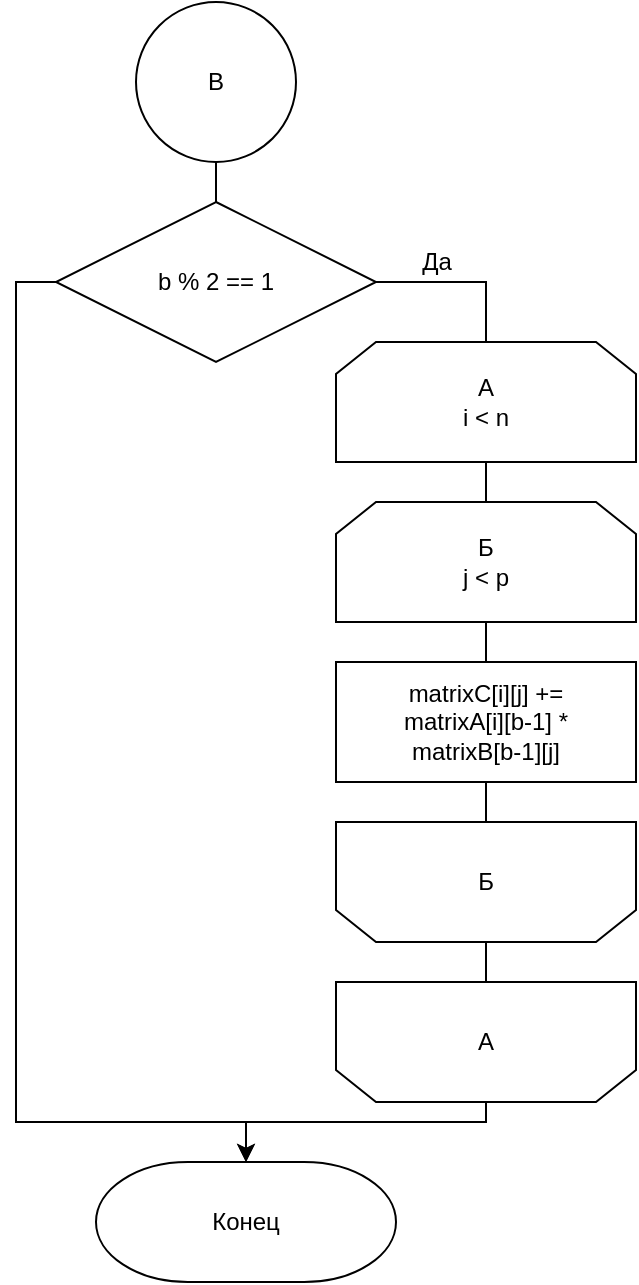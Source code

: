 <mxfile version="22.1.9" type="device" pages="2">
  <diagram name="Страница — 1" id="lgNDZ0wdkI5kgA9vRSe-">
    <mxGraphModel dx="1728" dy="989" grid="1" gridSize="10" guides="1" tooltips="1" connect="1" arrows="1" fold="1" page="1" pageScale="1" pageWidth="827" pageHeight="1169" math="0" shadow="0">
      <root>
        <mxCell id="0" />
        <mxCell id="1" parent="0" />
        <mxCell id="DS_zXNN5Yr89JNbxDPh_-1" style="edgeStyle=orthogonalEdgeStyle;rounded=0;orthogonalLoop=1;jettySize=auto;html=1;exitX=0.5;exitY=1;exitDx=0;exitDy=0;entryX=0.5;entryY=0;entryDx=0;entryDy=0;strokeWidth=1;endArrow=none;endFill=0;" edge="1" parent="1" source="DS_zXNN5Yr89JNbxDPh_-2" target="DS_zXNN5Yr89JNbxDPh_-4">
          <mxGeometry relative="1" as="geometry" />
        </mxCell>
        <mxCell id="DS_zXNN5Yr89JNbxDPh_-2" value="В" style="ellipse;whiteSpace=wrap;html=1;aspect=fixed;strokeWidth=1;" vertex="1" parent="1">
          <mxGeometry x="100" y="40" width="80" height="80" as="geometry" />
        </mxCell>
        <mxCell id="DS_zXNN5Yr89JNbxDPh_-3" style="edgeStyle=orthogonalEdgeStyle;rounded=0;orthogonalLoop=1;jettySize=auto;html=1;exitX=1;exitY=0.5;exitDx=0;exitDy=0;entryX=0.5;entryY=0;entryDx=0;entryDy=0;strokeWidth=1;endArrow=none;endFill=0;" edge="1" parent="1" source="DS_zXNN5Yr89JNbxDPh_-4" target="DS_zXNN5Yr89JNbxDPh_-6">
          <mxGeometry relative="1" as="geometry" />
        </mxCell>
        <mxCell id="DS_zXNN5Yr89JNbxDPh_-4" value="b % 2 == 1" style="rhombus;whiteSpace=wrap;html=1;strokeWidth=1;" vertex="1" parent="1">
          <mxGeometry x="60" y="140" width="160" height="80" as="geometry" />
        </mxCell>
        <mxCell id="DS_zXNN5Yr89JNbxDPh_-5" style="edgeStyle=orthogonalEdgeStyle;rounded=0;orthogonalLoop=1;jettySize=auto;html=1;exitX=0.5;exitY=1;exitDx=0;exitDy=0;entryX=0.5;entryY=0;entryDx=0;entryDy=0;strokeWidth=1;endArrow=none;endFill=0;" edge="1" parent="1" target="DS_zXNN5Yr89JNbxDPh_-8">
          <mxGeometry relative="1" as="geometry">
            <mxPoint x="275" y="270" as="sourcePoint" />
          </mxGeometry>
        </mxCell>
        <mxCell id="DS_zXNN5Yr89JNbxDPh_-6" value="А&lt;br&gt;i &amp;lt; n" style="shape=loopLimit;whiteSpace=wrap;html=1;strokeWidth=1;" vertex="1" parent="1">
          <mxGeometry x="200" y="210" width="150" height="60" as="geometry" />
        </mxCell>
        <mxCell id="DS_zXNN5Yr89JNbxDPh_-7" style="edgeStyle=orthogonalEdgeStyle;rounded=0;orthogonalLoop=1;jettySize=auto;html=1;exitX=0.5;exitY=1;exitDx=0;exitDy=0;entryX=0.5;entryY=0;entryDx=0;entryDy=0;strokeWidth=1;endArrow=none;endFill=0;" edge="1" parent="1" target="DS_zXNN5Yr89JNbxDPh_-10">
          <mxGeometry relative="1" as="geometry">
            <mxPoint x="275" y="350" as="sourcePoint" />
          </mxGeometry>
        </mxCell>
        <mxCell id="DS_zXNN5Yr89JNbxDPh_-8" value="Б&lt;br&gt;j &amp;lt; p" style="shape=loopLimit;whiteSpace=wrap;html=1;strokeWidth=1;" vertex="1" parent="1">
          <mxGeometry x="200" y="290" width="150" height="60" as="geometry" />
        </mxCell>
        <mxCell id="DS_zXNN5Yr89JNbxDPh_-9" style="edgeStyle=orthogonalEdgeStyle;rounded=0;orthogonalLoop=1;jettySize=auto;html=1;exitX=0.5;exitY=1;exitDx=0;exitDy=0;entryX=0.5;entryY=1;entryDx=0;entryDy=0;strokeWidth=1;endArrow=none;endFill=0;" edge="1" parent="1" source="DS_zXNN5Yr89JNbxDPh_-10" target="DS_zXNN5Yr89JNbxDPh_-12">
          <mxGeometry relative="1" as="geometry" />
        </mxCell>
        <mxCell id="DS_zXNN5Yr89JNbxDPh_-10" value="matrixC[i][j] += &lt;br&gt;matrixA[i][b-1] * &lt;br&gt;matrixB[b-1][j]" style="rounded=0;whiteSpace=wrap;html=1;strokeWidth=1;" vertex="1" parent="1">
          <mxGeometry x="200" y="370" width="150" height="60" as="geometry" />
        </mxCell>
        <mxCell id="DS_zXNN5Yr89JNbxDPh_-11" style="edgeStyle=orthogonalEdgeStyle;rounded=0;orthogonalLoop=1;jettySize=auto;html=1;exitX=0.5;exitY=0;exitDx=0;exitDy=0;entryX=0.5;entryY=1;entryDx=0;entryDy=0;strokeWidth=1;endArrow=none;endFill=0;" edge="1" parent="1" target="DS_zXNN5Yr89JNbxDPh_-13">
          <mxGeometry relative="1" as="geometry">
            <mxPoint x="275" y="510" as="sourcePoint" />
          </mxGeometry>
        </mxCell>
        <mxCell id="DS_zXNN5Yr89JNbxDPh_-12" value="Б" style="shape=loopLimit;whiteSpace=wrap;html=1;direction=west;strokeWidth=1;" vertex="1" parent="1">
          <mxGeometry x="200" y="450" width="150" height="60" as="geometry" />
        </mxCell>
        <mxCell id="DS_zXNN5Yr89JNbxDPh_-13" value="А" style="shape=loopLimit;whiteSpace=wrap;html=1;direction=west;strokeWidth=1;" vertex="1" parent="1">
          <mxGeometry x="200" y="530" width="150" height="60" as="geometry" />
        </mxCell>
        <mxCell id="DS_zXNN5Yr89JNbxDPh_-14" value="Конец" style="strokeWidth=1;html=1;shape=mxgraph.flowchart.terminator;whiteSpace=wrap;" vertex="1" parent="1">
          <mxGeometry x="80" y="620" width="150" height="60" as="geometry" />
        </mxCell>
        <mxCell id="DS_zXNN5Yr89JNbxDPh_-15" style="edgeStyle=orthogonalEdgeStyle;rounded=0;orthogonalLoop=1;jettySize=auto;html=1;exitX=0;exitY=0.5;exitDx=0;exitDy=0;entryX=0.5;entryY=0;entryDx=0;entryDy=0;entryPerimeter=0;strokeWidth=1;" edge="1" parent="1" source="DS_zXNN5Yr89JNbxDPh_-4" target="DS_zXNN5Yr89JNbxDPh_-14">
          <mxGeometry relative="1" as="geometry">
            <Array as="points">
              <mxPoint x="40" y="180" />
              <mxPoint x="40" y="600" />
              <mxPoint x="155" y="600" />
            </Array>
          </mxGeometry>
        </mxCell>
        <mxCell id="DS_zXNN5Yr89JNbxDPh_-16" style="edgeStyle=orthogonalEdgeStyle;rounded=0;orthogonalLoop=1;jettySize=auto;html=1;exitX=0.5;exitY=0;exitDx=0;exitDy=0;entryX=0.5;entryY=0;entryDx=0;entryDy=0;entryPerimeter=0;strokeWidth=1;" edge="1" parent="1" source="DS_zXNN5Yr89JNbxDPh_-13" target="DS_zXNN5Yr89JNbxDPh_-14">
          <mxGeometry relative="1" as="geometry">
            <Array as="points">
              <mxPoint x="275" y="600" />
              <mxPoint x="155" y="600" />
            </Array>
          </mxGeometry>
        </mxCell>
        <mxCell id="DS_zXNN5Yr89JNbxDPh_-17" value="Да" style="text;html=1;align=center;verticalAlign=middle;resizable=0;points=[];autosize=1;strokeColor=none;fillColor=none;strokeWidth=1;" vertex="1" parent="1">
          <mxGeometry x="230" y="155" width="40" height="30" as="geometry" />
        </mxCell>
      </root>
    </mxGraphModel>
  </diagram>
  <diagram id="K_o5epSonUmFSogi1lFl" name="Страница — 2">
    <mxGraphModel dx="2074" dy="1187" grid="1" gridSize="10" guides="1" tooltips="1" connect="1" arrows="1" fold="1" page="1" pageScale="1" pageWidth="827" pageHeight="1169" math="0" shadow="0">
      <root>
        <mxCell id="0" />
        <mxCell id="1" parent="0" />
        <mxCell id="kUe1p-IsEKe2336PtF7c-1" style="edgeStyle=orthogonalEdgeStyle;rounded=0;orthogonalLoop=1;jettySize=auto;html=1;exitX=0.5;exitY=1;exitDx=0;exitDy=0;exitPerimeter=0;entryX=0.5;entryY=0;entryDx=0;entryDy=0;strokeWidth=1;endArrow=none;endFill=0;" edge="1" parent="1" source="kUe1p-IsEKe2336PtF7c-2" target="kUe1p-IsEKe2336PtF7c-4">
          <mxGeometry relative="1" as="geometry" />
        </mxCell>
        <mxCell id="kUe1p-IsEKe2336PtF7c-2" value="Начало" style="strokeWidth=1;html=1;shape=mxgraph.flowchart.terminator;whiteSpace=wrap;" vertex="1" parent="1">
          <mxGeometry x="90" y="80" width="150" height="60" as="geometry" />
        </mxCell>
        <mxCell id="kUe1p-IsEKe2336PtF7c-3" style="edgeStyle=orthogonalEdgeStyle;rounded=0;orthogonalLoop=1;jettySize=auto;html=1;exitX=0.5;exitY=1;exitDx=0;exitDy=0;entryX=0.5;entryY=0;entryDx=0;entryDy=0;strokeWidth=1;endArrow=none;endFill=0;" edge="1" parent="1" source="kUe1p-IsEKe2336PtF7c-4" target="kUe1p-IsEKe2336PtF7c-6">
          <mxGeometry relative="1" as="geometry" />
        </mxCell>
        <mxCell id="kUe1p-IsEKe2336PtF7c-4" value="Создать матрицу" style="rounded=0;whiteSpace=wrap;html=1;strokeWidth=1;" vertex="1" parent="1">
          <mxGeometry x="90" y="160" width="150" height="60" as="geometry" />
        </mxCell>
        <mxCell id="kUe1p-IsEKe2336PtF7c-5" style="edgeStyle=orthogonalEdgeStyle;rounded=0;orthogonalLoop=1;jettySize=auto;html=1;exitX=0.5;exitY=1;exitDx=0;exitDy=0;endArrow=none;endFill=0;strokeWidth=1;" edge="1" parent="1" source="kUe1p-IsEKe2336PtF7c-6" target="kUe1p-IsEKe2336PtF7c-67">
          <mxGeometry relative="1" as="geometry" />
        </mxCell>
        <mxCell id="kUe1p-IsEKe2336PtF7c-6" value="Создать массивы row и column" style="rounded=0;whiteSpace=wrap;html=1;strokeWidth=1;" vertex="1" parent="1">
          <mxGeometry x="90" y="240" width="150" height="60" as="geometry" />
        </mxCell>
        <mxCell id="kUe1p-IsEKe2336PtF7c-7" style="edgeStyle=orthogonalEdgeStyle;rounded=0;orthogonalLoop=1;jettySize=auto;html=1;exitX=0.5;exitY=1;exitDx=0;exitDy=0;strokeWidth=1;endArrow=none;endFill=0;" edge="1" parent="1" source="kUe1p-IsEKe2336PtF7c-8" target="kUe1p-IsEKe2336PtF7c-73">
          <mxGeometry relative="1" as="geometry" />
        </mxCell>
        <mxCell id="kUe1p-IsEKe2336PtF7c-8" value="А&lt;br&gt;i &amp;lt; n" style="shape=loopLimit;whiteSpace=wrap;html=1;strokeWidth=1;" vertex="1" parent="1">
          <mxGeometry x="90" y="400" width="150" height="60" as="geometry" />
        </mxCell>
        <mxCell id="kUe1p-IsEKe2336PtF7c-9" style="edgeStyle=orthogonalEdgeStyle;rounded=0;orthogonalLoop=1;jettySize=auto;html=1;exitX=0.5;exitY=1;exitDx=0;exitDy=0;entryX=0.5;entryY=0;entryDx=0;entryDy=0;strokeWidth=1;endArrow=none;endFill=0;" edge="1" parent="1" source="kUe1p-IsEKe2336PtF7c-10" target="kUe1p-IsEKe2336PtF7c-12">
          <mxGeometry relative="1" as="geometry" />
        </mxCell>
        <mxCell id="kUe1p-IsEKe2336PtF7c-10" value="Б&lt;br&gt;j &amp;lt; m / 2" style="shape=loopLimit;whiteSpace=wrap;html=1;strokeWidth=1;" vertex="1" parent="1">
          <mxGeometry x="90" y="560" width="150" height="60" as="geometry" />
        </mxCell>
        <mxCell id="kUe1p-IsEKe2336PtF7c-11" style="edgeStyle=orthogonalEdgeStyle;rounded=0;orthogonalLoop=1;jettySize=auto;html=1;exitX=0.5;exitY=1;exitDx=0;exitDy=0;entryX=0.5;entryY=1;entryDx=0;entryDy=0;strokeWidth=1;endArrow=none;endFill=0;" edge="1" parent="1" source="kUe1p-IsEKe2336PtF7c-12" target="kUe1p-IsEKe2336PtF7c-14">
          <mxGeometry relative="1" as="geometry" />
        </mxCell>
        <mxCell id="kUe1p-IsEKe2336PtF7c-12" value="row[i] = row[i] + &lt;br&gt;matrixA[i][2*j] * &lt;br&gt;matrixA[i][2*j+1]" style="rounded=0;whiteSpace=wrap;html=1;strokeWidth=1;" vertex="1" parent="1">
          <mxGeometry x="90" y="640" width="150" height="60" as="geometry" />
        </mxCell>
        <mxCell id="kUe1p-IsEKe2336PtF7c-13" style="edgeStyle=orthogonalEdgeStyle;rounded=0;orthogonalLoop=1;jettySize=auto;html=1;exitX=0.5;exitY=0;exitDx=0;exitDy=0;entryX=0.5;entryY=0;entryDx=0;entryDy=0;endArrow=none;endFill=0;strokeWidth=1;" edge="1" parent="1" target="kUe1p-IsEKe2336PtF7c-75">
          <mxGeometry relative="1" as="geometry">
            <mxPoint x="165" y="790" as="sourcePoint" />
            <Array as="points">
              <mxPoint x="165" y="780" />
              <mxPoint x="165" y="780" />
            </Array>
          </mxGeometry>
        </mxCell>
        <mxCell id="kUe1p-IsEKe2336PtF7c-14" value="Б" style="shape=loopLimit;whiteSpace=wrap;html=1;direction=west;strokeWidth=1;" vertex="1" parent="1">
          <mxGeometry x="90" y="720" width="150" height="60" as="geometry" />
        </mxCell>
        <mxCell id="kUe1p-IsEKe2336PtF7c-15" style="edgeStyle=orthogonalEdgeStyle;rounded=0;orthogonalLoop=1;jettySize=auto;html=1;exitX=0.5;exitY=0;exitDx=0;exitDy=0;entryX=0.5;entryY=0;entryDx=0;entryDy=0;strokeWidth=1;endArrow=none;endFill=0;" edge="1" parent="1" source="kUe1p-IsEKe2336PtF7c-16" target="kUe1p-IsEKe2336PtF7c-17">
          <mxGeometry relative="1" as="geometry" />
        </mxCell>
        <mxCell id="kUe1p-IsEKe2336PtF7c-16" value="А" style="shape=loopLimit;whiteSpace=wrap;html=1;direction=west;strokeWidth=1;" vertex="1" parent="1">
          <mxGeometry x="90" y="880" width="150" height="60" as="geometry" />
        </mxCell>
        <mxCell id="kUe1p-IsEKe2336PtF7c-17" value="A" style="ellipse;whiteSpace=wrap;html=1;aspect=fixed;strokeWidth=1;" vertex="1" parent="1">
          <mxGeometry x="125" y="960" width="80" height="80" as="geometry" />
        </mxCell>
        <mxCell id="kUe1p-IsEKe2336PtF7c-18" style="edgeStyle=orthogonalEdgeStyle;rounded=0;orthogonalLoop=1;jettySize=auto;html=1;exitX=0.5;exitY=1;exitDx=0;exitDy=0;entryX=0.5;entryY=0;entryDx=0;entryDy=0;strokeWidth=1;endArrow=none;endFill=0;" edge="1" parent="1" source="kUe1p-IsEKe2336PtF7c-19" target="kUe1p-IsEKe2336PtF7c-21">
          <mxGeometry relative="1" as="geometry" />
        </mxCell>
        <mxCell id="kUe1p-IsEKe2336PtF7c-19" value="A" style="ellipse;whiteSpace=wrap;html=1;aspect=fixed;strokeWidth=1;" vertex="1" parent="1">
          <mxGeometry x="345" y="90" width="80" height="80" as="geometry" />
        </mxCell>
        <mxCell id="kUe1p-IsEKe2336PtF7c-20" style="edgeStyle=orthogonalEdgeStyle;rounded=0;orthogonalLoop=1;jettySize=auto;html=1;exitX=0.5;exitY=1;exitDx=0;exitDy=0;entryX=0.5;entryY=0;entryDx=0;entryDy=0;endArrow=none;endFill=0;strokeWidth=1;" edge="1" parent="1" source="kUe1p-IsEKe2336PtF7c-21" target="kUe1p-IsEKe2336PtF7c-69">
          <mxGeometry relative="1" as="geometry" />
        </mxCell>
        <mxCell id="kUe1p-IsEKe2336PtF7c-21" value="А&lt;br&gt;i &amp;lt; p" style="shape=loopLimit;whiteSpace=wrap;html=1;strokeWidth=1;" vertex="1" parent="1">
          <mxGeometry x="310" y="190" width="150" height="60" as="geometry" />
        </mxCell>
        <mxCell id="kUe1p-IsEKe2336PtF7c-22" style="edgeStyle=orthogonalEdgeStyle;rounded=0;orthogonalLoop=1;jettySize=auto;html=1;exitX=0.5;exitY=1;exitDx=0;exitDy=0;entryX=0.5;entryY=0;entryDx=0;entryDy=0;strokeWidth=1;endArrow=none;endFill=0;" edge="1" parent="1" source="kUe1p-IsEKe2336PtF7c-23" target="kUe1p-IsEKe2336PtF7c-25">
          <mxGeometry relative="1" as="geometry" />
        </mxCell>
        <mxCell id="kUe1p-IsEKe2336PtF7c-23" value="Б&lt;br&gt;j &amp;lt; num" style="shape=loopLimit;whiteSpace=wrap;html=1;strokeWidth=1;" vertex="1" parent="1">
          <mxGeometry x="310" y="360" width="150" height="60" as="geometry" />
        </mxCell>
        <mxCell id="kUe1p-IsEKe2336PtF7c-24" style="edgeStyle=orthogonalEdgeStyle;rounded=0;orthogonalLoop=1;jettySize=auto;html=1;exitX=0.5;exitY=1;exitDx=0;exitDy=0;entryX=0.5;entryY=1;entryDx=0;entryDy=0;strokeWidth=1;endArrow=none;endFill=0;" edge="1" parent="1" source="kUe1p-IsEKe2336PtF7c-25" target="kUe1p-IsEKe2336PtF7c-27">
          <mxGeometry relative="1" as="geometry" />
        </mxCell>
        <mxCell id="kUe1p-IsEKe2336PtF7c-25" value="buf += matrixA[j&amp;lt;&amp;lt;1][i] *&lt;br&gt;matrixA[j&amp;lt;&amp;lt;1+1][i]" style="rounded=0;whiteSpace=wrap;html=1;strokeWidth=1;" vertex="1" parent="1">
          <mxGeometry x="310" y="440" width="150" height="60" as="geometry" />
        </mxCell>
        <mxCell id="kUe1p-IsEKe2336PtF7c-26" style="edgeStyle=orthogonalEdgeStyle;rounded=0;orthogonalLoop=1;jettySize=auto;html=1;exitX=0.5;exitY=0;exitDx=0;exitDy=0;entryX=0.5;entryY=0;entryDx=0;entryDy=0;strokeWidth=1;endArrow=none;endFill=0;" edge="1" parent="1" source="kUe1p-IsEKe2336PtF7c-27" target="kUe1p-IsEKe2336PtF7c-71">
          <mxGeometry relative="1" as="geometry" />
        </mxCell>
        <mxCell id="kUe1p-IsEKe2336PtF7c-27" value="Б" style="shape=loopLimit;whiteSpace=wrap;html=1;direction=west;strokeWidth=1;" vertex="1" parent="1">
          <mxGeometry x="310" y="520" width="150" height="60" as="geometry" />
        </mxCell>
        <mxCell id="kUe1p-IsEKe2336PtF7c-28" style="edgeStyle=orthogonalEdgeStyle;rounded=0;orthogonalLoop=1;jettySize=auto;html=1;exitX=0.5;exitY=0;exitDx=0;exitDy=0;strokeWidth=1;endArrow=none;endFill=0;" edge="1" parent="1" source="kUe1p-IsEKe2336PtF7c-29" target="kUe1p-IsEKe2336PtF7c-30">
          <mxGeometry relative="1" as="geometry" />
        </mxCell>
        <mxCell id="kUe1p-IsEKe2336PtF7c-29" value="А" style="shape=loopLimit;whiteSpace=wrap;html=1;direction=west;strokeWidth=1;" vertex="1" parent="1">
          <mxGeometry x="310" y="680" width="150" height="60" as="geometry" />
        </mxCell>
        <mxCell id="kUe1p-IsEKe2336PtF7c-30" value="Б" style="ellipse;whiteSpace=wrap;html=1;aspect=fixed;strokeWidth=1;" vertex="1" parent="1">
          <mxGeometry x="345" y="760" width="80" height="80" as="geometry" />
        </mxCell>
        <mxCell id="kUe1p-IsEKe2336PtF7c-31" style="edgeStyle=orthogonalEdgeStyle;rounded=0;orthogonalLoop=1;jettySize=auto;html=1;exitX=0.5;exitY=1;exitDx=0;exitDy=0;entryX=0.5;entryY=0;entryDx=0;entryDy=0;strokeWidth=1;endArrow=none;endFill=0;" edge="1" parent="1" source="kUe1p-IsEKe2336PtF7c-32" target="kUe1p-IsEKe2336PtF7c-34">
          <mxGeometry relative="1" as="geometry" />
        </mxCell>
        <mxCell id="kUe1p-IsEKe2336PtF7c-32" value="Б" style="ellipse;whiteSpace=wrap;html=1;aspect=fixed;strokeWidth=1;" vertex="1" parent="1">
          <mxGeometry x="575" y="90" width="80" height="80" as="geometry" />
        </mxCell>
        <mxCell id="kUe1p-IsEKe2336PtF7c-33" style="edgeStyle=orthogonalEdgeStyle;rounded=0;orthogonalLoop=1;jettySize=auto;html=1;exitX=0.5;exitY=1;exitDx=0;exitDy=0;entryX=0.5;entryY=0;entryDx=0;entryDy=0;endArrow=none;endFill=0;" edge="1" parent="1" source="kUe1p-IsEKe2336PtF7c-34" target="kUe1p-IsEKe2336PtF7c-36">
          <mxGeometry relative="1" as="geometry" />
        </mxCell>
        <mxCell id="kUe1p-IsEKe2336PtF7c-34" value="А&lt;br&gt;i &amp;lt; n;" style="shape=loopLimit;whiteSpace=wrap;html=1;strokeWidth=1;" vertex="1" parent="1">
          <mxGeometry x="540" y="190" width="150" height="60" as="geometry" />
        </mxCell>
        <mxCell id="kUe1p-IsEKe2336PtF7c-35" style="edgeStyle=orthogonalEdgeStyle;rounded=0;orthogonalLoop=1;jettySize=auto;html=1;exitX=0.5;exitY=1;exitDx=0;exitDy=0;entryX=0.5;entryY=0;entryDx=0;entryDy=0;strokeWidth=1;endArrow=none;endFill=0;" edge="1" parent="1" target="kUe1p-IsEKe2336PtF7c-48">
          <mxGeometry relative="1" as="geometry">
            <mxPoint x="615" y="330" as="sourcePoint" />
          </mxGeometry>
        </mxCell>
        <mxCell id="kUe1p-IsEKe2336PtF7c-36" value="Б&lt;br&gt;j &amp;lt; num" style="shape=loopLimit;whiteSpace=wrap;html=1;strokeWidth=1;" vertex="1" parent="1">
          <mxGeometry x="540" y="270" width="150" height="60" as="geometry" />
        </mxCell>
        <mxCell id="kUe1p-IsEKe2336PtF7c-37" style="edgeStyle=orthogonalEdgeStyle;rounded=0;orthogonalLoop=1;jettySize=auto;html=1;exitX=0.5;exitY=1;exitDx=0;exitDy=0;entryX=0.5;entryY=0;entryDx=0;entryDy=0;strokeWidth=1;endArrow=none;endFill=0;" edge="1" parent="1" source="kUe1p-IsEKe2336PtF7c-38" target="kUe1p-IsEKe2336PtF7c-40">
          <mxGeometry relative="1" as="geometry" />
        </mxCell>
        <mxCell id="kUe1p-IsEKe2336PtF7c-38" value="В&lt;br&gt;k &amp;lt; m / 2" style="shape=loopLimit;whiteSpace=wrap;html=1;strokeWidth=1;" vertex="1" parent="1">
          <mxGeometry x="540" y="430" width="150" height="60" as="geometry" />
        </mxCell>
        <mxCell id="kUe1p-IsEKe2336PtF7c-39" style="edgeStyle=orthogonalEdgeStyle;rounded=0;orthogonalLoop=1;jettySize=auto;html=1;exitX=0.5;exitY=1;exitDx=0;exitDy=0;entryX=0.5;entryY=1;entryDx=0;entryDy=0;strokeWidth=1;endArrow=none;endFill=0;" edge="1" parent="1" source="kUe1p-IsEKe2336PtF7c-40" target="kUe1p-IsEKe2336PtF7c-42">
          <mxGeometry relative="1" as="geometry" />
        </mxCell>
        <mxCell id="kUe1p-IsEKe2336PtF7c-40" value="buf += (matrixA[I][k&amp;lt;&amp;lt;1+1]&lt;br&gt;+ matrixB[k&amp;lt;&amp;lt;1][j]) * &lt;br&gt;(matrix[I[k&amp;lt;&amp;lt;1]+&lt;br&gt;matrixB[k&amp;lt;&amp;lt;1+1][j])" style="rounded=0;whiteSpace=wrap;html=1;strokeWidth=1;" vertex="1" parent="1">
          <mxGeometry x="540" y="510" width="150" height="60" as="geometry" />
        </mxCell>
        <mxCell id="kUe1p-IsEKe2336PtF7c-41" style="edgeStyle=orthogonalEdgeStyle;rounded=0;orthogonalLoop=1;jettySize=auto;html=1;exitX=0.5;exitY=0;exitDx=0;exitDy=0;entryX=0.5;entryY=0;entryDx=0;entryDy=0;endArrow=none;endFill=0;strokeWidth=1;" edge="1" parent="1" source="kUe1p-IsEKe2336PtF7c-42" target="kUe1p-IsEKe2336PtF7c-77">
          <mxGeometry relative="1" as="geometry" />
        </mxCell>
        <mxCell id="kUe1p-IsEKe2336PtF7c-42" value="В" style="shape=loopLimit;whiteSpace=wrap;html=1;direction=west;strokeWidth=1;" vertex="1" parent="1">
          <mxGeometry x="540" y="590" width="150" height="60" as="geometry" />
        </mxCell>
        <mxCell id="kUe1p-IsEKe2336PtF7c-43" style="edgeStyle=orthogonalEdgeStyle;rounded=0;orthogonalLoop=1;jettySize=auto;html=1;exitX=0.5;exitY=0;exitDx=0;exitDy=0;entryX=0.5;entryY=1;entryDx=0;entryDy=0;strokeWidth=1;endArrow=none;endFill=0;" edge="1" parent="1" source="kUe1p-IsEKe2336PtF7c-44" target="kUe1p-IsEKe2336PtF7c-46">
          <mxGeometry relative="1" as="geometry" />
        </mxCell>
        <mxCell id="kUe1p-IsEKe2336PtF7c-44" value="Б" style="shape=loopLimit;whiteSpace=wrap;html=1;direction=west;strokeWidth=1;" vertex="1" parent="1">
          <mxGeometry x="540" y="750" width="150" height="60" as="geometry" />
        </mxCell>
        <mxCell id="kUe1p-IsEKe2336PtF7c-45" style="edgeStyle=orthogonalEdgeStyle;rounded=0;orthogonalLoop=1;jettySize=auto;html=1;exitX=0.5;exitY=0;exitDx=0;exitDy=0;entryX=0.5;entryY=0;entryDx=0;entryDy=0;strokeWidth=1;endArrow=none;endFill=0;" edge="1" parent="1" source="kUe1p-IsEKe2336PtF7c-46" target="kUe1p-IsEKe2336PtF7c-49">
          <mxGeometry relative="1" as="geometry" />
        </mxCell>
        <mxCell id="kUe1p-IsEKe2336PtF7c-46" value="А" style="shape=loopLimit;whiteSpace=wrap;html=1;direction=west;strokeWidth=1;" vertex="1" parent="1">
          <mxGeometry x="540" y="830" width="150" height="60" as="geometry" />
        </mxCell>
        <mxCell id="kUe1p-IsEKe2336PtF7c-47" style="edgeStyle=orthogonalEdgeStyle;rounded=0;orthogonalLoop=1;jettySize=auto;html=1;exitX=0.5;exitY=1;exitDx=0;exitDy=0;entryX=0.5;entryY=0;entryDx=0;entryDy=0;endArrow=none;endFill=0;" edge="1" parent="1" source="kUe1p-IsEKe2336PtF7c-48" target="kUe1p-IsEKe2336PtF7c-38">
          <mxGeometry relative="1" as="geometry" />
        </mxCell>
        <mxCell id="kUe1p-IsEKe2336PtF7c-48" value="buf = &lt;br&gt;-row[I] - column[j]" style="rounded=0;whiteSpace=wrap;html=1;strokeWidth=1;" vertex="1" parent="1">
          <mxGeometry x="540" y="350" width="150" height="60" as="geometry" />
        </mxCell>
        <mxCell id="kUe1p-IsEKe2336PtF7c-49" value="В" style="ellipse;whiteSpace=wrap;html=1;aspect=fixed;strokeWidth=1;" vertex="1" parent="1">
          <mxGeometry x="575" y="910" width="80" height="80" as="geometry" />
        </mxCell>
        <mxCell id="kUe1p-IsEKe2336PtF7c-50" style="edgeStyle=orthogonalEdgeStyle;rounded=0;orthogonalLoop=1;jettySize=auto;html=1;exitX=0.5;exitY=1;exitDx=0;exitDy=0;entryX=0.5;entryY=0;entryDx=0;entryDy=0;strokeWidth=1;endArrow=none;endFill=0;" edge="1" parent="1" source="kUe1p-IsEKe2336PtF7c-51" target="kUe1p-IsEKe2336PtF7c-53">
          <mxGeometry relative="1" as="geometry" />
        </mxCell>
        <mxCell id="kUe1p-IsEKe2336PtF7c-51" value="В" style="ellipse;whiteSpace=wrap;html=1;aspect=fixed;strokeWidth=1;" vertex="1" parent="1">
          <mxGeometry x="860" y="90" width="80" height="80" as="geometry" />
        </mxCell>
        <mxCell id="kUe1p-IsEKe2336PtF7c-52" style="edgeStyle=orthogonalEdgeStyle;rounded=0;orthogonalLoop=1;jettySize=auto;html=1;exitX=1;exitY=0.5;exitDx=0;exitDy=0;entryX=0.5;entryY=0;entryDx=0;entryDy=0;strokeWidth=1;endArrow=none;endFill=0;" edge="1" parent="1" source="kUe1p-IsEKe2336PtF7c-53" target="kUe1p-IsEKe2336PtF7c-55">
          <mxGeometry relative="1" as="geometry" />
        </mxCell>
        <mxCell id="kUe1p-IsEKe2336PtF7c-53" value="b % 2 == 1" style="rhombus;whiteSpace=wrap;html=1;strokeWidth=1;" vertex="1" parent="1">
          <mxGeometry x="820" y="190" width="160" height="80" as="geometry" />
        </mxCell>
        <mxCell id="kUe1p-IsEKe2336PtF7c-54" style="edgeStyle=orthogonalEdgeStyle;rounded=0;orthogonalLoop=1;jettySize=auto;html=1;exitX=0.5;exitY=1;exitDx=0;exitDy=0;entryX=0.5;entryY=0;entryDx=0;entryDy=0;strokeWidth=1;endArrow=none;endFill=0;" edge="1" parent="1" target="kUe1p-IsEKe2336PtF7c-57">
          <mxGeometry relative="1" as="geometry">
            <mxPoint x="1035" y="320" as="sourcePoint" />
          </mxGeometry>
        </mxCell>
        <mxCell id="kUe1p-IsEKe2336PtF7c-55" value="А&lt;br&gt;i &amp;lt; n" style="shape=loopLimit;whiteSpace=wrap;html=1;strokeWidth=1;" vertex="1" parent="1">
          <mxGeometry x="960" y="260" width="150" height="60" as="geometry" />
        </mxCell>
        <mxCell id="kUe1p-IsEKe2336PtF7c-56" style="edgeStyle=orthogonalEdgeStyle;rounded=0;orthogonalLoop=1;jettySize=auto;html=1;exitX=0.5;exitY=1;exitDx=0;exitDy=0;entryX=0.5;entryY=0;entryDx=0;entryDy=0;strokeWidth=1;endArrow=none;endFill=0;" edge="1" parent="1" target="kUe1p-IsEKe2336PtF7c-59">
          <mxGeometry relative="1" as="geometry">
            <mxPoint x="1035" y="400" as="sourcePoint" />
          </mxGeometry>
        </mxCell>
        <mxCell id="kUe1p-IsEKe2336PtF7c-57" value="Б&lt;br&gt;j &amp;lt; p" style="shape=loopLimit;whiteSpace=wrap;html=1;strokeWidth=1;" vertex="1" parent="1">
          <mxGeometry x="960" y="340" width="150" height="60" as="geometry" />
        </mxCell>
        <mxCell id="kUe1p-IsEKe2336PtF7c-58" style="edgeStyle=orthogonalEdgeStyle;rounded=0;orthogonalLoop=1;jettySize=auto;html=1;exitX=0.5;exitY=1;exitDx=0;exitDy=0;entryX=0.5;entryY=1;entryDx=0;entryDy=0;strokeWidth=1;endArrow=none;endFill=0;" edge="1" parent="1" source="kUe1p-IsEKe2336PtF7c-59" target="kUe1p-IsEKe2336PtF7c-61">
          <mxGeometry relative="1" as="geometry" />
        </mxCell>
        <mxCell id="kUe1p-IsEKe2336PtF7c-59" value="matrixC[i][j] += &lt;br&gt;matrixA[i][b-1] * &lt;br&gt;matrixB[b-1][j]" style="rounded=0;whiteSpace=wrap;html=1;strokeWidth=1;" vertex="1" parent="1">
          <mxGeometry x="960" y="420" width="150" height="60" as="geometry" />
        </mxCell>
        <mxCell id="kUe1p-IsEKe2336PtF7c-60" style="edgeStyle=orthogonalEdgeStyle;rounded=0;orthogonalLoop=1;jettySize=auto;html=1;exitX=0.5;exitY=0;exitDx=0;exitDy=0;entryX=0.5;entryY=1;entryDx=0;entryDy=0;strokeWidth=1;endArrow=none;endFill=0;" edge="1" parent="1" target="kUe1p-IsEKe2336PtF7c-62">
          <mxGeometry relative="1" as="geometry">
            <mxPoint x="1035" y="560" as="sourcePoint" />
          </mxGeometry>
        </mxCell>
        <mxCell id="kUe1p-IsEKe2336PtF7c-61" value="Б" style="shape=loopLimit;whiteSpace=wrap;html=1;direction=west;strokeWidth=1;" vertex="1" parent="1">
          <mxGeometry x="960" y="500" width="150" height="60" as="geometry" />
        </mxCell>
        <mxCell id="kUe1p-IsEKe2336PtF7c-62" value="А" style="shape=loopLimit;whiteSpace=wrap;html=1;direction=west;strokeWidth=1;" vertex="1" parent="1">
          <mxGeometry x="960" y="580" width="150" height="60" as="geometry" />
        </mxCell>
        <mxCell id="kUe1p-IsEKe2336PtF7c-63" value="Конец" style="strokeWidth=1;html=1;shape=mxgraph.flowchart.terminator;whiteSpace=wrap;" vertex="1" parent="1">
          <mxGeometry x="840" y="670" width="150" height="60" as="geometry" />
        </mxCell>
        <mxCell id="kUe1p-IsEKe2336PtF7c-64" style="edgeStyle=orthogonalEdgeStyle;rounded=0;orthogonalLoop=1;jettySize=auto;html=1;exitX=0;exitY=0.5;exitDx=0;exitDy=0;entryX=0.5;entryY=0;entryDx=0;entryDy=0;entryPerimeter=0;strokeWidth=1;" edge="1" parent="1" source="kUe1p-IsEKe2336PtF7c-53" target="kUe1p-IsEKe2336PtF7c-63">
          <mxGeometry relative="1" as="geometry">
            <Array as="points">
              <mxPoint x="800" y="230" />
              <mxPoint x="800" y="650" />
              <mxPoint x="915" y="650" />
            </Array>
          </mxGeometry>
        </mxCell>
        <mxCell id="kUe1p-IsEKe2336PtF7c-65" style="edgeStyle=orthogonalEdgeStyle;rounded=0;orthogonalLoop=1;jettySize=auto;html=1;exitX=0.5;exitY=0;exitDx=0;exitDy=0;entryX=0.5;entryY=0;entryDx=0;entryDy=0;entryPerimeter=0;strokeWidth=1;" edge="1" parent="1" source="kUe1p-IsEKe2336PtF7c-62" target="kUe1p-IsEKe2336PtF7c-63">
          <mxGeometry relative="1" as="geometry">
            <Array as="points">
              <mxPoint x="1035" y="650" />
              <mxPoint x="915" y="650" />
            </Array>
          </mxGeometry>
        </mxCell>
        <mxCell id="kUe1p-IsEKe2336PtF7c-66" style="edgeStyle=orthogonalEdgeStyle;rounded=0;orthogonalLoop=1;jettySize=auto;html=1;exitX=0.5;exitY=1;exitDx=0;exitDy=0;strokeWidth=1;endArrow=none;endFill=0;" edge="1" parent="1" source="kUe1p-IsEKe2336PtF7c-67" target="kUe1p-IsEKe2336PtF7c-8">
          <mxGeometry relative="1" as="geometry" />
        </mxCell>
        <mxCell id="kUe1p-IsEKe2336PtF7c-67" value="num := m / 2" style="rounded=0;whiteSpace=wrap;html=1;strokeWidth=1;" vertex="1" parent="1">
          <mxGeometry x="90" y="320" width="150" height="60" as="geometry" />
        </mxCell>
        <mxCell id="kUe1p-IsEKe2336PtF7c-68" style="edgeStyle=orthogonalEdgeStyle;rounded=0;orthogonalLoop=1;jettySize=auto;html=1;exitX=0.5;exitY=1;exitDx=0;exitDy=0;entryX=0.5;entryY=0;entryDx=0;entryDy=0;strokeWidth=1;endArrow=none;endFill=0;" edge="1" parent="1" source="kUe1p-IsEKe2336PtF7c-69" target="kUe1p-IsEKe2336PtF7c-23">
          <mxGeometry relative="1" as="geometry" />
        </mxCell>
        <mxCell id="kUe1p-IsEKe2336PtF7c-69" value="buf := 0" style="rounded=0;whiteSpace=wrap;html=1;strokeWidth=1;" vertex="1" parent="1">
          <mxGeometry x="310" y="280" width="150" height="60" as="geometry" />
        </mxCell>
        <mxCell id="kUe1p-IsEKe2336PtF7c-70" style="edgeStyle=orthogonalEdgeStyle;rounded=0;orthogonalLoop=1;jettySize=auto;html=1;exitX=0.5;exitY=1;exitDx=0;exitDy=0;entryX=0.5;entryY=1;entryDx=0;entryDy=0;endArrow=none;endFill=0;strokeWidth=1;" edge="1" parent="1" source="kUe1p-IsEKe2336PtF7c-71" target="kUe1p-IsEKe2336PtF7c-29">
          <mxGeometry relative="1" as="geometry" />
        </mxCell>
        <mxCell id="kUe1p-IsEKe2336PtF7c-71" value="column[i] = but" style="rounded=0;whiteSpace=wrap;html=1;strokeWidth=1;" vertex="1" parent="1">
          <mxGeometry x="310" y="600" width="150" height="60" as="geometry" />
        </mxCell>
        <mxCell id="kUe1p-IsEKe2336PtF7c-72" style="edgeStyle=orthogonalEdgeStyle;rounded=0;orthogonalLoop=1;jettySize=auto;html=1;exitX=0.5;exitY=1;exitDx=0;exitDy=0;entryX=0.5;entryY=0;entryDx=0;entryDy=0;strokeWidth=1;endArrow=none;endFill=0;" edge="1" parent="1" source="kUe1p-IsEKe2336PtF7c-73" target="kUe1p-IsEKe2336PtF7c-10">
          <mxGeometry relative="1" as="geometry" />
        </mxCell>
        <mxCell id="kUe1p-IsEKe2336PtF7c-73" value="buf := 0" style="rounded=0;whiteSpace=wrap;html=1;strokeWidth=1;" vertex="1" parent="1">
          <mxGeometry x="90" y="480" width="150" height="60" as="geometry" />
        </mxCell>
        <mxCell id="kUe1p-IsEKe2336PtF7c-74" style="edgeStyle=orthogonalEdgeStyle;rounded=0;orthogonalLoop=1;jettySize=auto;html=1;exitX=0.5;exitY=1;exitDx=0;exitDy=0;entryX=0.5;entryY=1;entryDx=0;entryDy=0;endArrow=none;endFill=0;strokeWidth=1;" edge="1" parent="1" source="kUe1p-IsEKe2336PtF7c-75" target="kUe1p-IsEKe2336PtF7c-16">
          <mxGeometry relative="1" as="geometry" />
        </mxCell>
        <mxCell id="kUe1p-IsEKe2336PtF7c-75" value="row[i] = buf" style="rounded=0;whiteSpace=wrap;html=1;strokeWidth=1;" vertex="1" parent="1">
          <mxGeometry x="90" y="800" width="150" height="60" as="geometry" />
        </mxCell>
        <mxCell id="kUe1p-IsEKe2336PtF7c-76" style="edgeStyle=orthogonalEdgeStyle;rounded=0;orthogonalLoop=1;jettySize=auto;html=1;exitX=0.5;exitY=1;exitDx=0;exitDy=0;endArrow=none;endFill=0;strokeWidth=1;" edge="1" parent="1" source="kUe1p-IsEKe2336PtF7c-77" target="kUe1p-IsEKe2336PtF7c-44">
          <mxGeometry relative="1" as="geometry" />
        </mxCell>
        <mxCell id="kUe1p-IsEKe2336PtF7c-77" value="matrix[i][j] = buf" style="rounded=0;whiteSpace=wrap;html=1;strokeWidth=1;" vertex="1" parent="1">
          <mxGeometry x="540" y="670" width="150" height="60" as="geometry" />
        </mxCell>
        <mxCell id="kUe1p-IsEKe2336PtF7c-78" value="Да" style="text;html=1;align=center;verticalAlign=middle;resizable=0;points=[];autosize=1;strokeColor=none;fillColor=none;strokeWidth=1;" vertex="1" parent="1">
          <mxGeometry x="990" y="205" width="40" height="30" as="geometry" />
        </mxCell>
      </root>
    </mxGraphModel>
  </diagram>
</mxfile>
